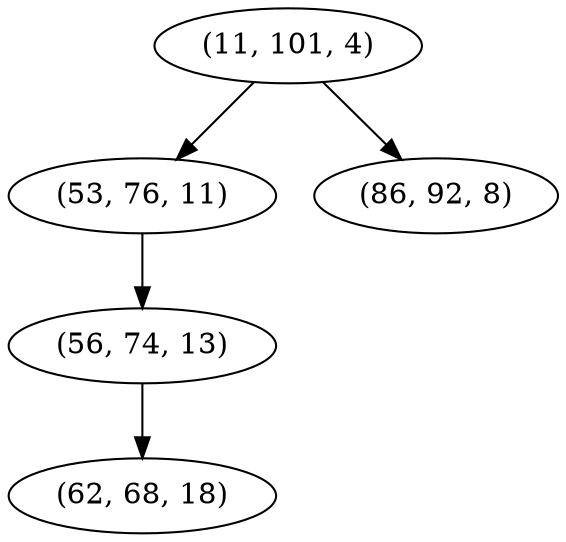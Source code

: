 digraph tree {
    "(11, 101, 4)";
    "(53, 76, 11)";
    "(56, 74, 13)";
    "(62, 68, 18)";
    "(86, 92, 8)";
    "(11, 101, 4)" -> "(53, 76, 11)";
    "(11, 101, 4)" -> "(86, 92, 8)";
    "(53, 76, 11)" -> "(56, 74, 13)";
    "(56, 74, 13)" -> "(62, 68, 18)";
}
